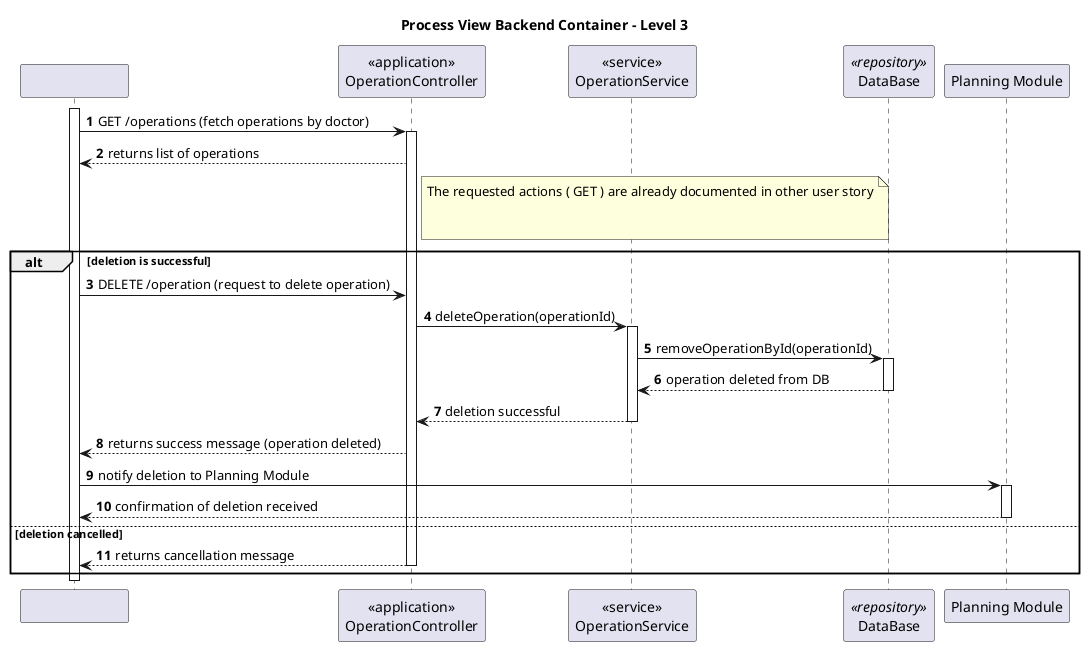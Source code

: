 ﻿@startuml
'https://plantuml.com/sequence-diagram

autonumber

participant "                          " as sys
participant "<<application>>\nOperationController" as ctrl
participant "<<service>>\nOperationService" as serv
participant "DataBase" as repo <<repository>>
participant "Planning Module" as planning

title Process View Backend Container - Level 3

activate sys


sys -> ctrl : GET /operations (fetch operations by doctor)

activate ctrl

ctrl --> sys: returns list of operations


note right of ctrl
  The requested actions ( GET ) are already documented in other user story


end note





deactivate repo


deactivate serv




alt deletion is successful

sys -> ctrl : DELETE /operation (request to delete operation)

    ctrl -> serv: deleteOperation(operationId)

    activate serv

    serv -> repo: removeOperationById(operationId)

    activate repo

    repo --> serv: operation deleted from DB

    deactivate repo

    serv --> ctrl: deletion successful

    deactivate serv

    ctrl --> sys: returns success message (operation deleted)

    sys -> planning: notify deletion to Planning Module

    activate planning

    planning --> sys: confirmation of deletion received

    deactivate planning

else deletion cancelled

    ctrl --> sys: returns cancellation message

    deactivate ctrl

end

deactivate sys
deactivate ctrl

@enduml
